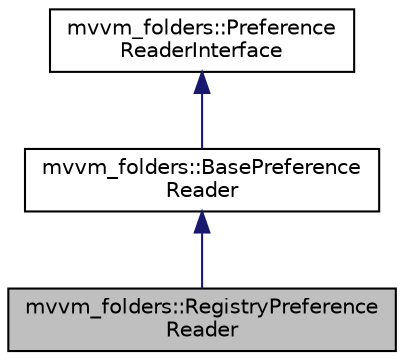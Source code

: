 digraph "mvvm_folders::RegistryPreferenceReader"
{
 // LATEX_PDF_SIZE
  edge [fontname="Helvetica",fontsize="10",labelfontname="Helvetica",labelfontsize="10"];
  node [fontname="Helvetica",fontsize="10",shape=record];
  Node1 [label="mvvm_folders::RegistryPreference\lReader",height=0.2,width=0.4,color="black", fillcolor="grey75", style="filled", fontcolor="black",tooltip=" "];
  Node2 -> Node1 [dir="back",color="midnightblue",fontsize="10",style="solid",fontname="Helvetica"];
  Node2 [label="mvvm_folders::BasePreference\lReader",height=0.2,width=0.4,color="black", fillcolor="white", style="filled",URL="$classmvvm__folders_1_1_base_preference_reader.html",tooltip=" "];
  Node3 -> Node2 [dir="back",color="midnightblue",fontsize="10",style="solid",fontname="Helvetica"];
  Node3 [label="mvvm_folders::Preference\lReaderInterface",height=0.2,width=0.4,color="black", fillcolor="white", style="filled",URL="$classmvvm__folders_1_1_preference_reader_interface.html",tooltip=" "];
}
